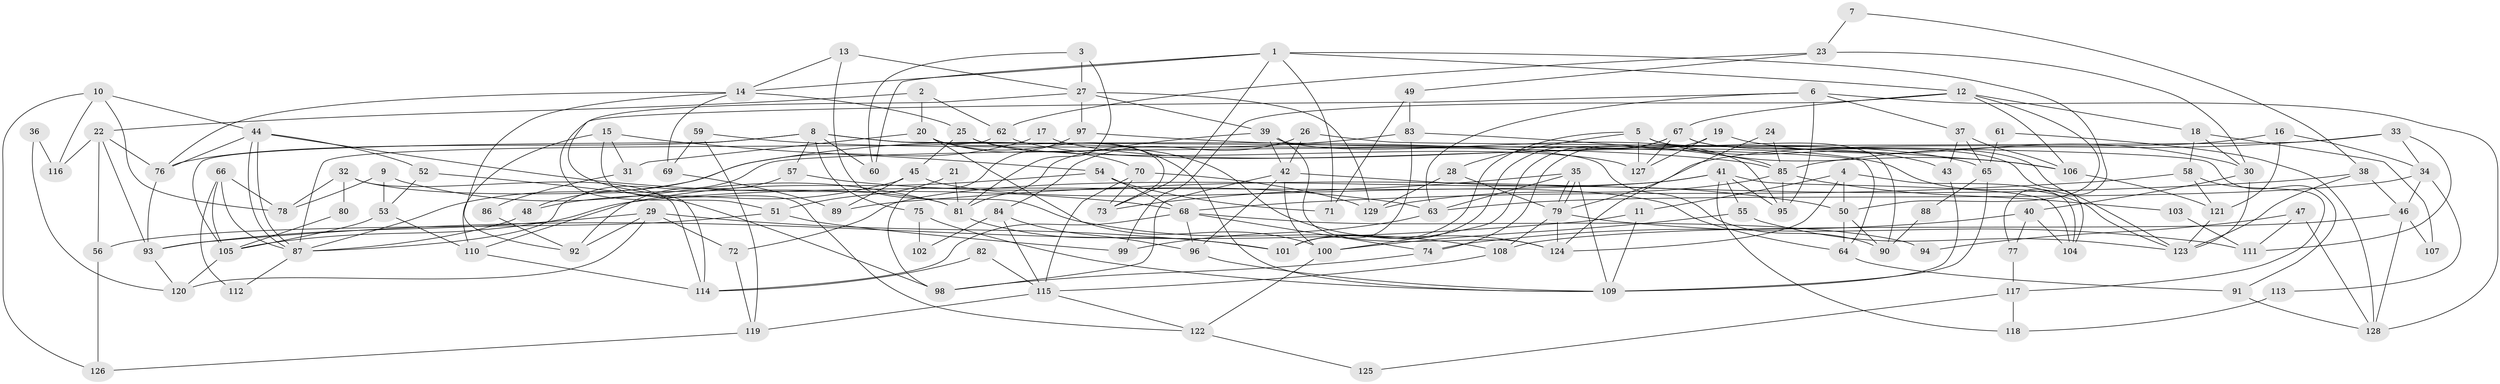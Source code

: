 // Generated by graph-tools (version 1.1) at 2025/26/03/09/25 03:26:21]
// undirected, 129 vertices, 258 edges
graph export_dot {
graph [start="1"]
  node [color=gray90,style=filled];
  1;
  2;
  3;
  4;
  5;
  6;
  7;
  8;
  9;
  10;
  11;
  12;
  13;
  14;
  15;
  16;
  17;
  18;
  19;
  20;
  21;
  22;
  23;
  24;
  25;
  26;
  27;
  28;
  29;
  30;
  31;
  32;
  33;
  34;
  35;
  36;
  37;
  38;
  39;
  40;
  41;
  42;
  43;
  44;
  45;
  46;
  47;
  48;
  49;
  50;
  51;
  52;
  53;
  54;
  55;
  56;
  57;
  58;
  59;
  60;
  61;
  62;
  63;
  64;
  65;
  66;
  67;
  68;
  69;
  70;
  71;
  72;
  73;
  74;
  75;
  76;
  77;
  78;
  79;
  80;
  81;
  82;
  83;
  84;
  85;
  86;
  87;
  88;
  89;
  90;
  91;
  92;
  93;
  94;
  95;
  96;
  97;
  98;
  99;
  100;
  101;
  102;
  103;
  104;
  105;
  106;
  107;
  108;
  109;
  110;
  111;
  112;
  113;
  114;
  115;
  116;
  117;
  118;
  119;
  120;
  121;
  122;
  123;
  124;
  125;
  126;
  127;
  128;
  129;
  1 -- 12;
  1 -- 14;
  1 -- 60;
  1 -- 71;
  1 -- 73;
  1 -- 77;
  2 -- 62;
  2 -- 20;
  2 -- 22;
  3 -- 81;
  3 -- 27;
  3 -- 60;
  4 -- 50;
  4 -- 11;
  4 -- 104;
  4 -- 124;
  5 -- 90;
  5 -- 28;
  5 -- 43;
  5 -- 101;
  5 -- 106;
  5 -- 127;
  6 -- 114;
  6 -- 63;
  6 -- 37;
  6 -- 95;
  6 -- 128;
  7 -- 23;
  7 -- 38;
  8 -- 60;
  8 -- 105;
  8 -- 57;
  8 -- 64;
  8 -- 75;
  8 -- 76;
  8 -- 90;
  9 -- 81;
  9 -- 53;
  9 -- 78;
  10 -- 44;
  10 -- 78;
  10 -- 116;
  10 -- 126;
  11 -- 109;
  11 -- 93;
  12 -- 67;
  12 -- 99;
  12 -- 18;
  12 -- 50;
  12 -- 106;
  13 -- 108;
  13 -- 14;
  13 -- 27;
  14 -- 76;
  14 -- 25;
  14 -- 69;
  14 -- 92;
  15 -- 110;
  15 -- 122;
  15 -- 31;
  15 -- 54;
  16 -- 121;
  16 -- 34;
  16 -- 79;
  17 -- 65;
  17 -- 48;
  18 -- 30;
  18 -- 58;
  18 -- 107;
  19 -- 127;
  19 -- 74;
  19 -- 30;
  20 -- 109;
  20 -- 100;
  20 -- 31;
  20 -- 70;
  20 -- 73;
  21 -- 51;
  21 -- 81;
  22 -- 76;
  22 -- 56;
  22 -- 93;
  22 -- 116;
  23 -- 62;
  23 -- 49;
  23 -- 30;
  24 -- 124;
  24 -- 85;
  25 -- 124;
  25 -- 127;
  25 -- 45;
  26 -- 84;
  26 -- 42;
  26 -- 91;
  27 -- 39;
  27 -- 51;
  27 -- 97;
  27 -- 129;
  28 -- 79;
  28 -- 129;
  29 -- 93;
  29 -- 101;
  29 -- 72;
  29 -- 92;
  29 -- 120;
  30 -- 40;
  30 -- 123;
  31 -- 86;
  32 -- 78;
  32 -- 81;
  32 -- 80;
  32 -- 114;
  33 -- 87;
  33 -- 34;
  33 -- 85;
  33 -- 111;
  34 -- 63;
  34 -- 46;
  34 -- 113;
  35 -- 79;
  35 -- 79;
  35 -- 73;
  35 -- 63;
  35 -- 109;
  36 -- 120;
  36 -- 116;
  37 -- 106;
  37 -- 43;
  37 -- 65;
  38 -- 123;
  38 -- 89;
  38 -- 46;
  39 -- 124;
  39 -- 95;
  39 -- 42;
  39 -- 81;
  40 -- 104;
  40 -- 74;
  40 -- 77;
  41 -- 55;
  41 -- 95;
  41 -- 72;
  41 -- 104;
  41 -- 105;
  41 -- 118;
  42 -- 96;
  42 -- 50;
  42 -- 98;
  42 -- 100;
  43 -- 109;
  44 -- 87;
  44 -- 87;
  44 -- 52;
  44 -- 68;
  44 -- 76;
  45 -- 64;
  45 -- 48;
  45 -- 89;
  46 -- 128;
  46 -- 107;
  46 -- 108;
  47 -- 128;
  47 -- 111;
  47 -- 94;
  48 -- 87;
  49 -- 71;
  49 -- 83;
  50 -- 64;
  50 -- 90;
  51 -- 56;
  51 -- 99;
  52 -- 53;
  52 -- 98;
  53 -- 105;
  53 -- 110;
  54 -- 68;
  54 -- 71;
  54 -- 110;
  55 -- 123;
  55 -- 100;
  56 -- 126;
  57 -- 92;
  57 -- 63;
  58 -- 68;
  58 -- 117;
  58 -- 121;
  59 -- 119;
  59 -- 85;
  59 -- 69;
  61 -- 65;
  61 -- 128;
  62 -- 87;
  62 -- 123;
  63 -- 99;
  64 -- 91;
  65 -- 109;
  65 -- 88;
  66 -- 105;
  66 -- 87;
  66 -- 78;
  66 -- 112;
  67 -- 104;
  67 -- 123;
  67 -- 100;
  67 -- 101;
  67 -- 127;
  68 -- 74;
  68 -- 94;
  68 -- 96;
  68 -- 114;
  69 -- 89;
  70 -- 73;
  70 -- 115;
  70 -- 129;
  72 -- 119;
  74 -- 98;
  75 -- 109;
  75 -- 102;
  76 -- 93;
  77 -- 117;
  79 -- 108;
  79 -- 111;
  79 -- 124;
  80 -- 105;
  81 -- 101;
  82 -- 114;
  82 -- 115;
  83 -- 101;
  83 -- 85;
  83 -- 87;
  84 -- 96;
  84 -- 115;
  84 -- 102;
  85 -- 129;
  85 -- 95;
  85 -- 103;
  86 -- 92;
  87 -- 112;
  88 -- 90;
  91 -- 128;
  93 -- 120;
  96 -- 109;
  97 -- 106;
  97 -- 98;
  100 -- 122;
  103 -- 111;
  105 -- 120;
  106 -- 121;
  108 -- 115;
  110 -- 114;
  113 -- 118;
  115 -- 119;
  115 -- 122;
  117 -- 118;
  117 -- 125;
  119 -- 126;
  121 -- 123;
  122 -- 125;
}

